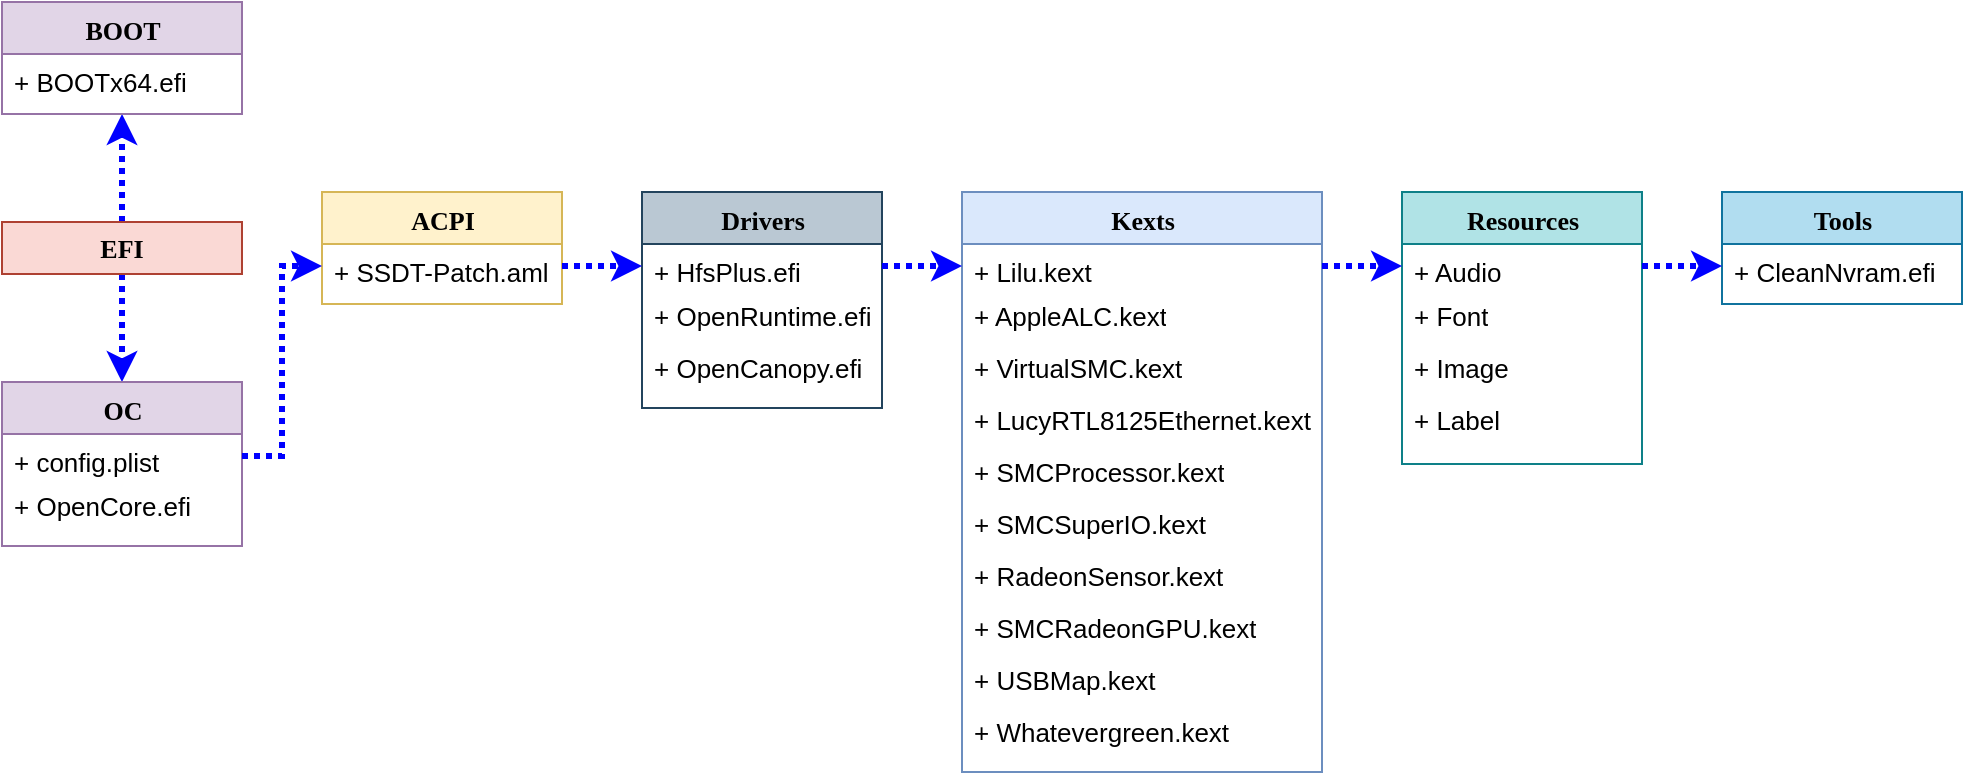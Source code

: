 <mxfile version="20.5.1" type="device"><diagram name="Page-1" id="9f46799a-70d6-7492-0946-bef42562c5a5"><mxGraphModel dx="1422" dy="747" grid="1" gridSize="10" guides="1" tooltips="1" connect="1" arrows="1" fold="1" page="1" pageScale="1" pageWidth="1100" pageHeight="850" background="none" math="0" shadow="0"><root><mxCell id="0"/><mxCell id="1" parent="0"/><mxCell id="ako7mKqaWkMYn8Wf8Trb-88" style="edgeStyle=orthogonalEdgeStyle;rounded=0;orthogonalLoop=1;jettySize=auto;html=1;exitX=0.5;exitY=1;exitDx=0;exitDy=0;entryX=0.5;entryY=0;entryDx=0;entryDy=0;fontSize=13;strokeWidth=3;strokeColor=#0000FF;dashed=1;dashPattern=1 1;" parent="1" source="ako7mKqaWkMYn8Wf8Trb-12" target="ako7mKqaWkMYn8Wf8Trb-25" edge="1"><mxGeometry relative="1" as="geometry"/></mxCell><mxCell id="ako7mKqaWkMYn8Wf8Trb-92" style="edgeStyle=orthogonalEdgeStyle;rounded=0;orthogonalLoop=1;jettySize=auto;html=1;exitX=0.5;exitY=0;exitDx=0;exitDy=0;entryX=0.5;entryY=1;entryDx=0;entryDy=0;fontSize=13;strokeWidth=3;strokeColor=#0000FF;dashed=1;dashPattern=1 1;" parent="1" source="ako7mKqaWkMYn8Wf8Trb-12" target="ako7mKqaWkMYn8Wf8Trb-90" edge="1"><mxGeometry relative="1" as="geometry"/></mxCell><mxCell id="ako7mKqaWkMYn8Wf8Trb-12" value="&lt;span style=&quot;font-family: Verdana; font-weight: 700; font-size: 13px;&quot;&gt;EFI&lt;/span&gt;" style="rounded=0;whiteSpace=wrap;html=1;fillColor=#fad9d5;strokeColor=#ae4132;fontSize=13;" parent="1" vertex="1"><mxGeometry x="60" y="320" width="120" height="26" as="geometry"/></mxCell><mxCell id="ako7mKqaWkMYn8Wf8Trb-13" value="ACPI" style="swimlane;html=1;fontStyle=1;align=center;verticalAlign=top;childLayout=stackLayout;horizontal=1;startSize=26;horizontalStack=0;resizeParent=1;resizeLast=0;collapsible=1;marginBottom=0;swimlaneFillColor=#ffffff;rounded=0;shadow=0;comic=0;labelBackgroundColor=none;strokeWidth=1;fillColor=#fff2cc;fontFamily=Verdana;fontSize=13;strokeColor=#d6b656;" parent="1" vertex="1"><mxGeometry x="220" y="305" width="120" height="56" as="geometry"/></mxCell><mxCell id="ako7mKqaWkMYn8Wf8Trb-14" value="+ SSDT-Patch.aml" style="text;html=1;strokeColor=none;fillColor=none;align=left;verticalAlign=top;spacingLeft=4;spacingRight=4;whiteSpace=wrap;overflow=hidden;rotatable=0;points=[[0,0.5],[1,0.5]];portConstraint=eastwest;fontSize=13;" parent="ako7mKqaWkMYn8Wf8Trb-13" vertex="1"><mxGeometry y="26" width="120" height="22" as="geometry"/></mxCell><mxCell id="ako7mKqaWkMYn8Wf8Trb-25" value="OC" style="swimlane;html=1;fontStyle=1;align=center;verticalAlign=top;childLayout=stackLayout;horizontal=1;startSize=26;horizontalStack=0;resizeParent=1;resizeLast=0;collapsible=1;marginBottom=0;swimlaneFillColor=#ffffff;rounded=0;shadow=0;comic=0;labelBackgroundColor=none;strokeWidth=1;fillColor=#e1d5e7;fontFamily=Verdana;fontSize=13;strokeColor=#9673a6;" parent="1" vertex="1"><mxGeometry x="60" y="400" width="120" height="82" as="geometry"/></mxCell><mxCell id="ako7mKqaWkMYn8Wf8Trb-26" value="+ config.plist" style="text;html=1;strokeColor=none;fillColor=none;align=left;verticalAlign=top;spacingLeft=4;spacingRight=4;whiteSpace=wrap;overflow=hidden;rotatable=0;points=[[0,0.5],[1,0.5]];portConstraint=eastwest;fontSize=13;" parent="ako7mKqaWkMYn8Wf8Trb-25" vertex="1"><mxGeometry y="26" width="120" height="22" as="geometry"/></mxCell><mxCell id="ako7mKqaWkMYn8Wf8Trb-27" value="+ OpenCore.efi" style="text;html=1;strokeColor=none;fillColor=none;align=left;verticalAlign=top;spacingLeft=4;spacingRight=4;whiteSpace=wrap;overflow=hidden;rotatable=0;points=[[0,0.5],[1,0.5]];portConstraint=eastwest;fontSize=13;" parent="ako7mKqaWkMYn8Wf8Trb-25" vertex="1"><mxGeometry y="48" width="120" height="26" as="geometry"/></mxCell><mxCell id="ako7mKqaWkMYn8Wf8Trb-34" value="Drivers" style="swimlane;html=1;fontStyle=1;align=center;verticalAlign=top;childLayout=stackLayout;horizontal=1;startSize=26;horizontalStack=0;resizeParent=1;resizeLast=0;collapsible=1;marginBottom=0;swimlaneFillColor=#ffffff;rounded=0;shadow=0;comic=0;labelBackgroundColor=none;strokeWidth=1;fillColor=#bac8d3;fontFamily=Verdana;fontSize=13;strokeColor=#23445d;" parent="1" vertex="1"><mxGeometry x="380" y="305" width="120" height="108" as="geometry"/></mxCell><mxCell id="ako7mKqaWkMYn8Wf8Trb-35" value="+ HfsPlus.efi" style="text;html=1;strokeColor=none;fillColor=none;align=left;verticalAlign=top;spacingLeft=4;spacingRight=4;whiteSpace=wrap;overflow=hidden;rotatable=0;points=[[0,0.5],[1,0.5]];portConstraint=eastwest;fontSize=13;" parent="ako7mKqaWkMYn8Wf8Trb-34" vertex="1"><mxGeometry y="26" width="120" height="22" as="geometry"/></mxCell><mxCell id="ako7mKqaWkMYn8Wf8Trb-36" value="+ OpenRuntime.efi" style="text;html=1;strokeColor=none;fillColor=none;align=left;verticalAlign=top;spacingLeft=4;spacingRight=4;whiteSpace=wrap;overflow=hidden;rotatable=0;points=[[0,0.5],[1,0.5]];portConstraint=eastwest;fontSize=13;" parent="ako7mKqaWkMYn8Wf8Trb-34" vertex="1"><mxGeometry y="48" width="120" height="26" as="geometry"/></mxCell><mxCell id="ako7mKqaWkMYn8Wf8Trb-37" value="+ OpenCanopy.efi" style="text;html=1;strokeColor=none;fillColor=none;align=left;verticalAlign=top;spacingLeft=4;spacingRight=4;whiteSpace=wrap;overflow=hidden;rotatable=0;points=[[0,0.5],[1,0.5]];portConstraint=eastwest;fontSize=13;" parent="ako7mKqaWkMYn8Wf8Trb-34" vertex="1"><mxGeometry y="74" width="120" height="26" as="geometry"/></mxCell><mxCell id="ako7mKqaWkMYn8Wf8Trb-44" style="edgeStyle=orthogonalEdgeStyle;rounded=0;orthogonalLoop=1;jettySize=auto;html=1;exitX=1;exitY=0.5;exitDx=0;exitDy=0;entryX=0;entryY=0.5;entryDx=0;entryDy=0;fontSize=13;strokeWidth=3;strokeColor=#0000FF;dashed=1;dashPattern=1 1;" parent="1" source="ako7mKqaWkMYn8Wf8Trb-26" target="ako7mKqaWkMYn8Wf8Trb-14" edge="1"><mxGeometry relative="1" as="geometry"/></mxCell><mxCell id="ako7mKqaWkMYn8Wf8Trb-45" style="edgeStyle=orthogonalEdgeStyle;rounded=0;orthogonalLoop=1;jettySize=auto;html=1;exitX=1;exitY=0.5;exitDx=0;exitDy=0;entryX=0;entryY=0.5;entryDx=0;entryDy=0;fontSize=13;strokeWidth=3;strokeColor=#0000FF;dashed=1;dashPattern=1 1;" parent="1" source="ako7mKqaWkMYn8Wf8Trb-14" target="ako7mKqaWkMYn8Wf8Trb-35" edge="1"><mxGeometry relative="1" as="geometry"/></mxCell><mxCell id="ako7mKqaWkMYn8Wf8Trb-46" value="Kexts" style="swimlane;html=1;fontStyle=1;align=center;verticalAlign=top;childLayout=stackLayout;horizontal=1;startSize=26;horizontalStack=0;resizeParent=1;resizeLast=0;collapsible=1;marginBottom=0;swimlaneFillColor=#ffffff;rounded=0;shadow=0;comic=0;labelBackgroundColor=none;strokeWidth=1;fillColor=#dae8fc;fontFamily=Verdana;fontSize=13;strokeColor=#6c8ebf;" parent="1" vertex="1"><mxGeometry x="540" y="305" width="180" height="290" as="geometry"/></mxCell><mxCell id="ako7mKqaWkMYn8Wf8Trb-47" value="+ Lilu.kext" style="text;html=1;strokeColor=none;fillColor=none;align=left;verticalAlign=top;spacingLeft=4;spacingRight=4;whiteSpace=wrap;overflow=hidden;rotatable=0;points=[[0,0.5],[1,0.5]];portConstraint=eastwest;fontSize=13;" parent="ako7mKqaWkMYn8Wf8Trb-46" vertex="1"><mxGeometry y="26" width="180" height="22" as="geometry"/></mxCell><mxCell id="ako7mKqaWkMYn8Wf8Trb-48" value="+ AppleALC.kext" style="text;html=1;strokeColor=none;fillColor=none;align=left;verticalAlign=top;spacingLeft=4;spacingRight=4;whiteSpace=wrap;overflow=hidden;rotatable=0;points=[[0,0.5],[1,0.5]];portConstraint=eastwest;fontSize=13;" parent="ako7mKqaWkMYn8Wf8Trb-46" vertex="1"><mxGeometry y="48" width="180" height="26" as="geometry"/></mxCell><mxCell id="ako7mKqaWkMYn8Wf8Trb-49" value="+ VirtualSMC.kext" style="text;html=1;strokeColor=none;fillColor=none;align=left;verticalAlign=top;spacingLeft=4;spacingRight=4;whiteSpace=wrap;overflow=hidden;rotatable=0;points=[[0,0.5],[1,0.5]];portConstraint=eastwest;fontSize=13;" parent="ako7mKqaWkMYn8Wf8Trb-46" vertex="1"><mxGeometry y="74" width="180" height="26" as="geometry"/></mxCell><mxCell id="ako7mKqaWkMYn8Wf8Trb-50" value="+ LucyRTL8125Ethernet.kext" style="text;html=1;strokeColor=none;fillColor=none;align=left;verticalAlign=top;spacingLeft=4;spacingRight=4;whiteSpace=wrap;overflow=hidden;rotatable=0;points=[[0,0.5],[1,0.5]];portConstraint=eastwest;fontSize=13;" parent="ako7mKqaWkMYn8Wf8Trb-46" vertex="1"><mxGeometry y="100" width="180" height="26" as="geometry"/></mxCell><mxCell id="ako7mKqaWkMYn8Wf8Trb-51" value="+ SMCProcessor.kext" style="text;html=1;strokeColor=none;fillColor=none;align=left;verticalAlign=top;spacingLeft=4;spacingRight=4;whiteSpace=wrap;overflow=hidden;rotatable=0;points=[[0,0.5],[1,0.5]];portConstraint=eastwest;fontSize=13;" parent="ako7mKqaWkMYn8Wf8Trb-46" vertex="1"><mxGeometry y="126" width="180" height="26" as="geometry"/></mxCell><mxCell id="ako7mKqaWkMYn8Wf8Trb-53" value="+ SMCSuperIO.kext" style="text;html=1;strokeColor=none;fillColor=none;align=left;verticalAlign=top;spacingLeft=4;spacingRight=4;whiteSpace=wrap;overflow=hidden;rotatable=0;points=[[0,0.5],[1,0.5]];portConstraint=eastwest;fontSize=13;" parent="ako7mKqaWkMYn8Wf8Trb-46" vertex="1"><mxGeometry y="152" width="180" height="26" as="geometry"/></mxCell><mxCell id="ako7mKqaWkMYn8Wf8Trb-54" value="+ RadeonSensor.kext" style="text;html=1;strokeColor=none;fillColor=none;align=left;verticalAlign=top;spacingLeft=4;spacingRight=4;whiteSpace=wrap;overflow=hidden;rotatable=0;points=[[0,0.5],[1,0.5]];portConstraint=eastwest;fontSize=13;" parent="ako7mKqaWkMYn8Wf8Trb-46" vertex="1"><mxGeometry y="178" width="180" height="26" as="geometry"/></mxCell><mxCell id="ako7mKqaWkMYn8Wf8Trb-57" value="+ SMCRadeonGPU.kext" style="text;html=1;strokeColor=none;fillColor=none;align=left;verticalAlign=top;spacingLeft=4;spacingRight=4;whiteSpace=wrap;overflow=hidden;rotatable=0;points=[[0,0.5],[1,0.5]];portConstraint=eastwest;fontSize=13;" parent="ako7mKqaWkMYn8Wf8Trb-46" vertex="1"><mxGeometry y="204" width="180" height="26" as="geometry"/></mxCell><mxCell id="ako7mKqaWkMYn8Wf8Trb-58" value="+ USBMap.kext" style="text;html=1;strokeColor=none;fillColor=none;align=left;verticalAlign=top;spacingLeft=4;spacingRight=4;whiteSpace=wrap;overflow=hidden;rotatable=0;points=[[0,0.5],[1,0.5]];portConstraint=eastwest;fontSize=13;" parent="ako7mKqaWkMYn8Wf8Trb-46" vertex="1"><mxGeometry y="230" width="180" height="26" as="geometry"/></mxCell><mxCell id="ako7mKqaWkMYn8Wf8Trb-59" value="+ Whatevergreen.kext" style="text;html=1;strokeColor=none;fillColor=none;align=left;verticalAlign=top;spacingLeft=4;spacingRight=4;whiteSpace=wrap;overflow=hidden;rotatable=0;points=[[0,0.5],[1,0.5]];portConstraint=eastwest;fontSize=13;" parent="ako7mKqaWkMYn8Wf8Trb-46" vertex="1"><mxGeometry y="256" width="180" height="26" as="geometry"/></mxCell><mxCell id="ako7mKqaWkMYn8Wf8Trb-64" style="edgeStyle=orthogonalEdgeStyle;rounded=0;orthogonalLoop=1;jettySize=auto;html=1;exitX=1;exitY=0.5;exitDx=0;exitDy=0;entryX=0;entryY=0.5;entryDx=0;entryDy=0;fontSize=13;strokeWidth=3;strokeColor=#0000FF;dashed=1;dashPattern=1 1;" parent="1" source="ako7mKqaWkMYn8Wf8Trb-35" target="ako7mKqaWkMYn8Wf8Trb-47" edge="1"><mxGeometry relative="1" as="geometry"/></mxCell><mxCell id="ako7mKqaWkMYn8Wf8Trb-66" value="Resources" style="swimlane;html=1;fontStyle=1;align=center;verticalAlign=top;childLayout=stackLayout;horizontal=1;startSize=26;horizontalStack=0;resizeParent=1;resizeLast=0;collapsible=1;marginBottom=0;swimlaneFillColor=#ffffff;rounded=0;shadow=0;comic=0;labelBackgroundColor=none;strokeWidth=1;fillColor=#b0e3e6;fontFamily=Verdana;fontSize=13;strokeColor=#0e8088;" parent="1" vertex="1"><mxGeometry x="760" y="305" width="120" height="136" as="geometry"/></mxCell><mxCell id="ako7mKqaWkMYn8Wf8Trb-67" value="+ Audio" style="text;html=1;strokeColor=none;fillColor=none;align=left;verticalAlign=top;spacingLeft=4;spacingRight=4;whiteSpace=wrap;overflow=hidden;rotatable=0;points=[[0,0.5],[1,0.5]];portConstraint=eastwest;fontSize=13;" parent="ako7mKqaWkMYn8Wf8Trb-66" vertex="1"><mxGeometry y="26" width="120" height="22" as="geometry"/></mxCell><mxCell id="ako7mKqaWkMYn8Wf8Trb-68" value="+ Font" style="text;html=1;strokeColor=none;fillColor=none;align=left;verticalAlign=top;spacingLeft=4;spacingRight=4;whiteSpace=wrap;overflow=hidden;rotatable=0;points=[[0,0.5],[1,0.5]];portConstraint=eastwest;fontSize=13;" parent="ako7mKqaWkMYn8Wf8Trb-66" vertex="1"><mxGeometry y="48" width="120" height="26" as="geometry"/></mxCell><mxCell id="ako7mKqaWkMYn8Wf8Trb-69" value="+ Image" style="text;html=1;strokeColor=none;fillColor=none;align=left;verticalAlign=top;spacingLeft=4;spacingRight=4;whiteSpace=wrap;overflow=hidden;rotatable=0;points=[[0,0.5],[1,0.5]];portConstraint=eastwest;fontSize=13;" parent="ako7mKqaWkMYn8Wf8Trb-66" vertex="1"><mxGeometry y="74" width="120" height="26" as="geometry"/></mxCell><mxCell id="ako7mKqaWkMYn8Wf8Trb-70" value="+ Label" style="text;html=1;strokeColor=none;fillColor=none;align=left;verticalAlign=top;spacingLeft=4;spacingRight=4;whiteSpace=wrap;overflow=hidden;rotatable=0;points=[[0,0.5],[1,0.5]];portConstraint=eastwest;fontSize=13;" parent="ako7mKqaWkMYn8Wf8Trb-66" vertex="1"><mxGeometry y="100" width="120" height="26" as="geometry"/></mxCell><mxCell id="ako7mKqaWkMYn8Wf8Trb-76" value="Tools" style="swimlane;html=1;fontStyle=1;align=center;verticalAlign=top;childLayout=stackLayout;horizontal=1;startSize=26;horizontalStack=0;resizeParent=1;resizeLast=0;collapsible=1;marginBottom=0;swimlaneFillColor=#ffffff;rounded=0;shadow=0;comic=0;labelBackgroundColor=none;strokeWidth=1;fillColor=#b1ddf0;fontFamily=Verdana;fontSize=13;strokeColor=#10739e;" parent="1" vertex="1"><mxGeometry x="920" y="305" width="120" height="56" as="geometry"/></mxCell><mxCell id="ako7mKqaWkMYn8Wf8Trb-77" value="+ CleanNvram.efi" style="text;html=1;strokeColor=none;fillColor=none;align=left;verticalAlign=top;spacingLeft=4;spacingRight=4;whiteSpace=wrap;overflow=hidden;rotatable=0;points=[[0,0.5],[1,0.5]];portConstraint=eastwest;fontSize=13;" parent="ako7mKqaWkMYn8Wf8Trb-76" vertex="1"><mxGeometry y="26" width="120" height="22" as="geometry"/></mxCell><mxCell id="ako7mKqaWkMYn8Wf8Trb-82" style="edgeStyle=orthogonalEdgeStyle;rounded=0;orthogonalLoop=1;jettySize=auto;html=1;exitX=1;exitY=0.5;exitDx=0;exitDy=0;entryX=0;entryY=0.5;entryDx=0;entryDy=0;fontSize=13;strokeWidth=3;strokeColor=#0000FF;dashed=1;dashPattern=1 1;" parent="1" source="ako7mKqaWkMYn8Wf8Trb-47" target="ako7mKqaWkMYn8Wf8Trb-67" edge="1"><mxGeometry relative="1" as="geometry"/></mxCell><mxCell id="ako7mKqaWkMYn8Wf8Trb-83" style="edgeStyle=orthogonalEdgeStyle;rounded=0;orthogonalLoop=1;jettySize=auto;html=1;exitX=1;exitY=0.5;exitDx=0;exitDy=0;entryX=0;entryY=0.5;entryDx=0;entryDy=0;fontSize=13;strokeWidth=3;strokeColor=#0000FF;dashed=1;dashPattern=1 1;" parent="1" source="ako7mKqaWkMYn8Wf8Trb-67" target="ako7mKqaWkMYn8Wf8Trb-77" edge="1"><mxGeometry relative="1" as="geometry"/></mxCell><mxCell id="ako7mKqaWkMYn8Wf8Trb-90" value="BOOT" style="swimlane;html=1;fontStyle=1;align=center;verticalAlign=top;childLayout=stackLayout;horizontal=1;startSize=26;horizontalStack=0;resizeParent=1;resizeLast=0;collapsible=1;marginBottom=0;swimlaneFillColor=#ffffff;rounded=0;shadow=0;comic=0;labelBackgroundColor=none;strokeWidth=1;fillColor=#e1d5e7;fontFamily=Verdana;fontSize=13;strokeColor=#9673a6;" parent="1" vertex="1"><mxGeometry x="60" y="210" width="120" height="56" as="geometry"/></mxCell><mxCell id="ako7mKqaWkMYn8Wf8Trb-91" value="+ BOOTx64.efi" style="text;html=1;strokeColor=none;fillColor=none;align=left;verticalAlign=top;spacingLeft=4;spacingRight=4;whiteSpace=wrap;overflow=hidden;rotatable=0;points=[[0,0.5],[1,0.5]];portConstraint=eastwest;fontSize=13;" parent="ako7mKqaWkMYn8Wf8Trb-90" vertex="1"><mxGeometry y="26" width="120" height="22" as="geometry"/></mxCell></root></mxGraphModel></diagram></mxfile>